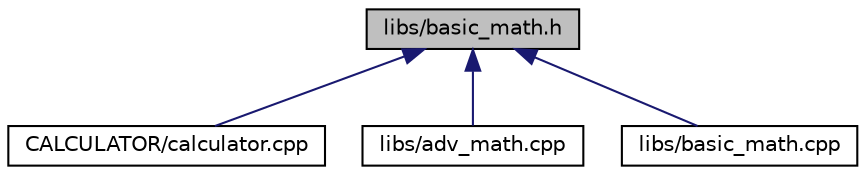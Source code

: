 digraph "libs/basic_math.h"
{
  edge [fontname="Helvetica",fontsize="10",labelfontname="Helvetica",labelfontsize="10"];
  node [fontname="Helvetica",fontsize="10",shape=record];
  Node1 [label="libs/basic_math.h",height=0.2,width=0.4,color="black", fillcolor="grey75", style="filled", fontcolor="black"];
  Node1 -> Node2 [dir="back",color="midnightblue",fontsize="10",style="solid",fontname="Helvetica"];
  Node2 [label="CALCULATOR/calculator.cpp",height=0.2,width=0.4,color="black", fillcolor="white", style="filled",URL="$calculator_8cpp.html",tooltip="Main & GUI soubor. "];
  Node1 -> Node3 [dir="back",color="midnightblue",fontsize="10",style="solid",fontname="Helvetica"];
  Node3 [label="libs/adv_math.cpp",height=0.2,width=0.4,color="black", fillcolor="white", style="filled",URL="$adv__math_8cpp.html",tooltip="Implementace pokročilých matematických funkcí "];
  Node1 -> Node4 [dir="back",color="midnightblue",fontsize="10",style="solid",fontname="Helvetica"];
  Node4 [label="libs/basic_math.cpp",height=0.2,width=0.4,color="black", fillcolor="white", style="filled",URL="$basic__math_8cpp.html",tooltip="Implementace základních matematických funkcí "];
}
